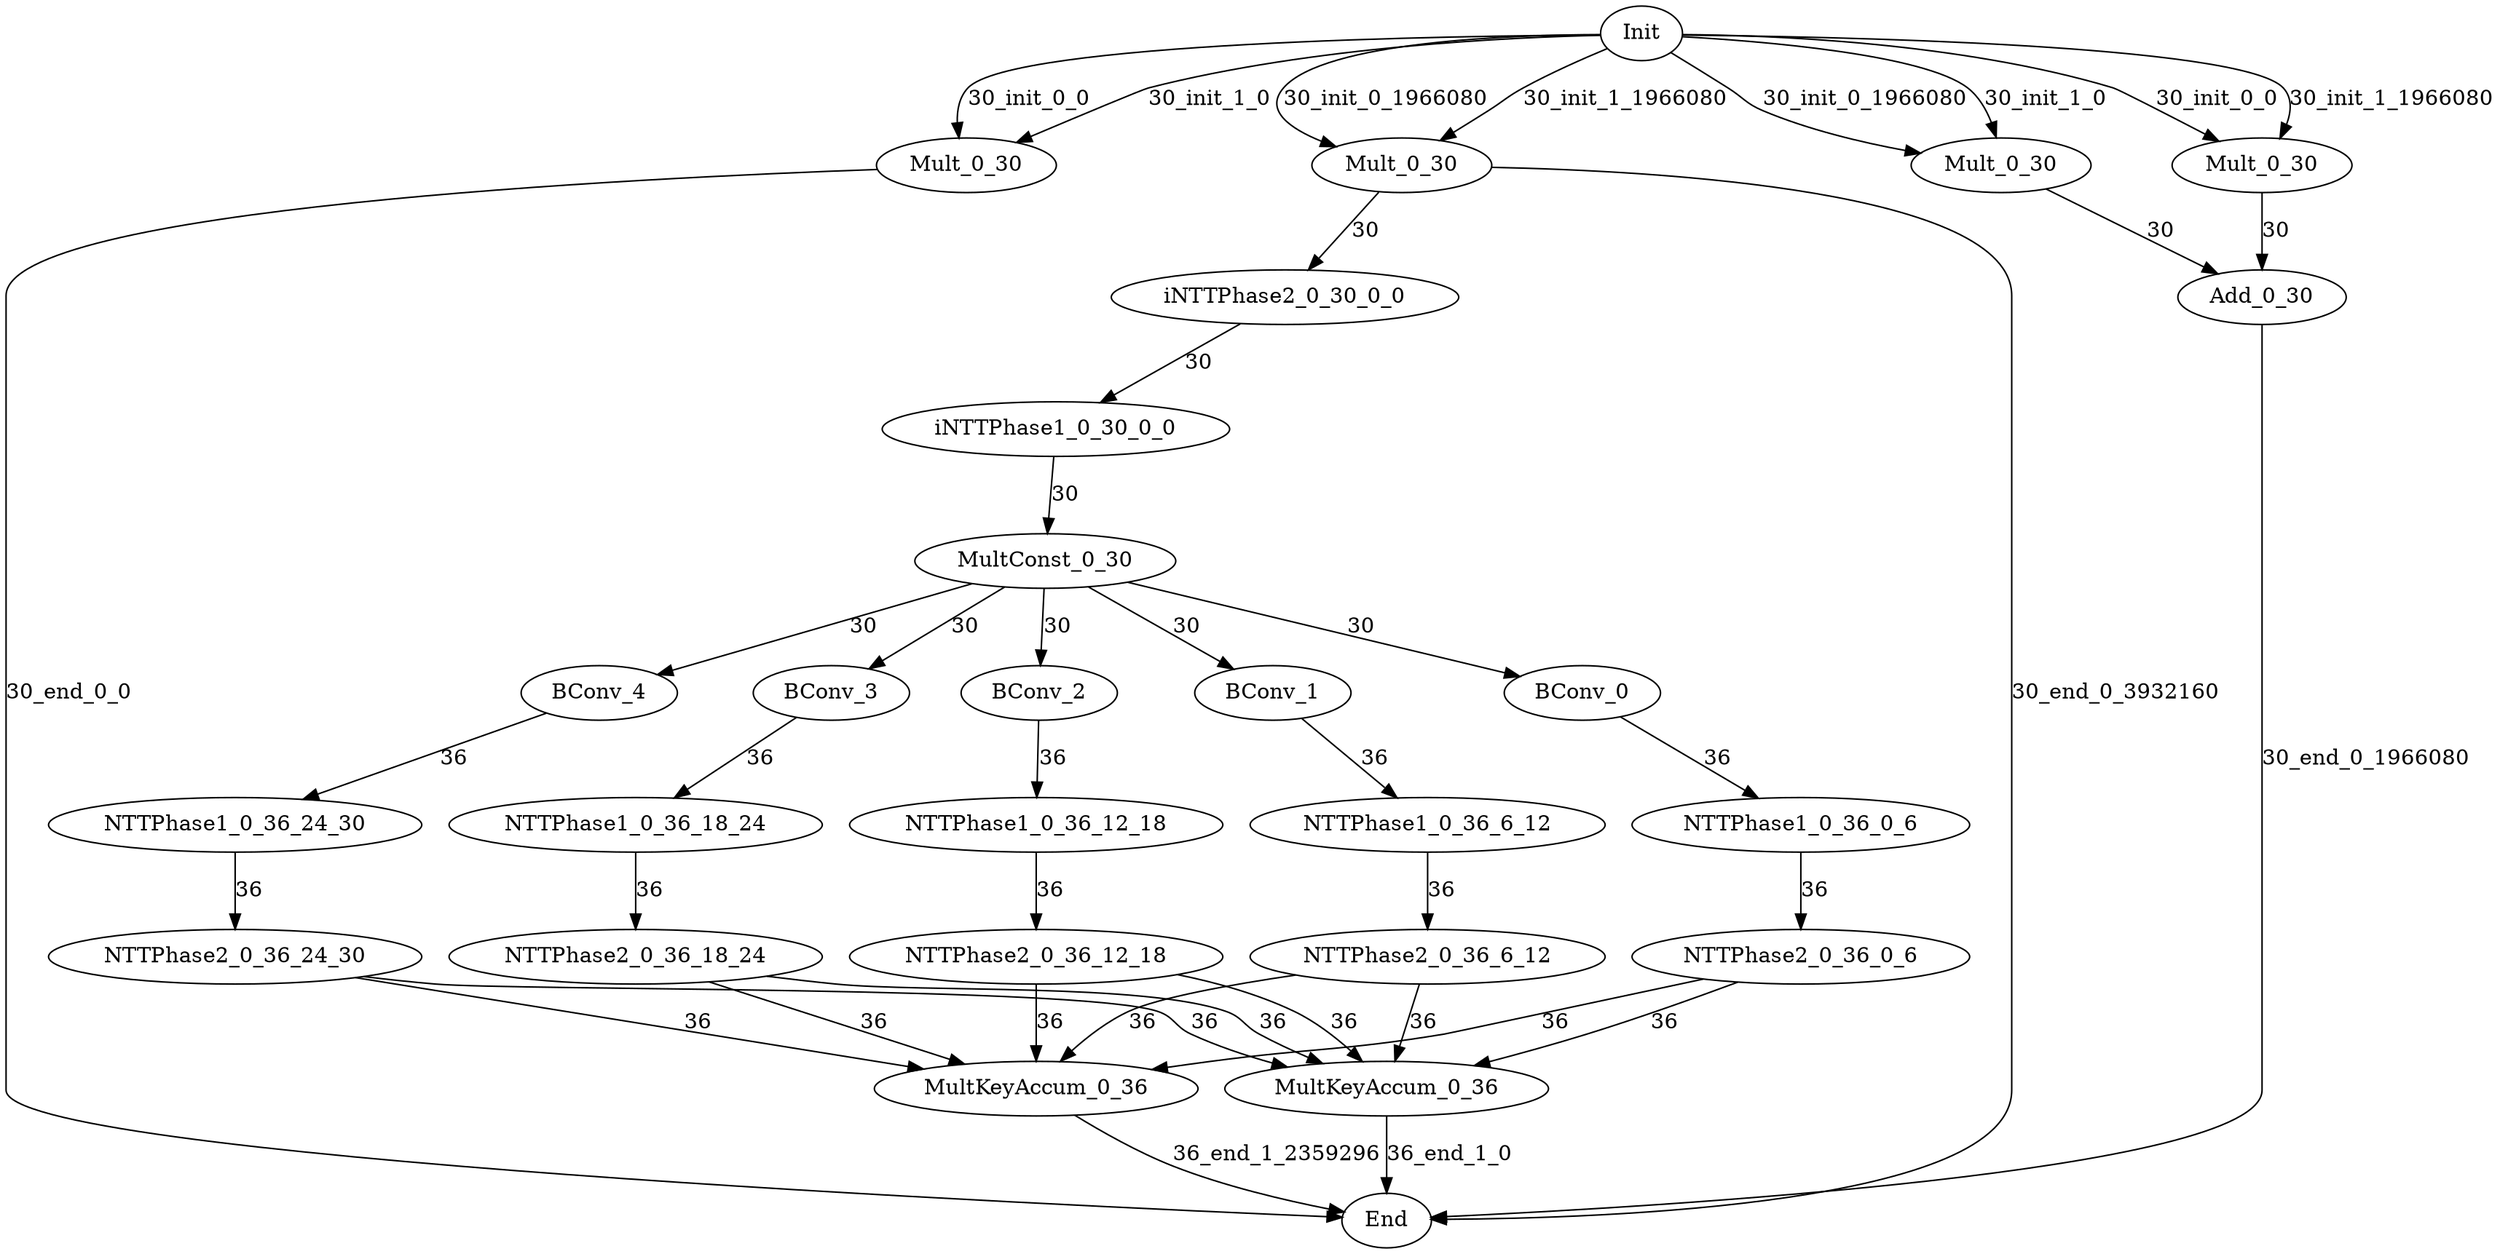 digraph {
	graph [bb="0,0,1688.7,819"];
	node [label="\N"];
	init	[height=0.5,
		label=Init,
		pos="422.72,801",
		width=0.75];
	MultAxAx	[height=0.5,
		label=Mult_0_30,
		pos="108.72,714",
		width=1.6429];
	init -> MultAxAx	[label="30_init_0_0",
		lp="46.221,757.5",
		pos="e,57.132,722.93 395.48,799.8 307.03,798.87 32.091,793.68 5.7207,765 -12.082,745.64 16.032,732.94 47.355,725.18"];
	init -> MultAxAx	[label="30_init_1_0",
		lp="165.22,757.5",
		pos="e,109.66,732.46 395.42,800.44 329.81,800.94 165.63,798.7 124.72,765 117.92,759.4 113.97,750.89 111.69,742.48"];
	MultAxBx	[height=0.5,
		label=Mult_0_30,
		pos="474.72,714",
		width=1.6429];
	init -> MultAxBx	[label="30_init_0_0",
		lp="501.22,757.5",
		pos="e,468.57,732.29 436.9,785.43 442.28,779.42 448.2,772.18 452.72,765 457.27,757.78 461.33,749.45 464.7,741.69"];
	init -> MultAxBx	[label="30_init_1_1966080",
		lp="616.22,757.5",
		pos="e,515.53,727.07 448.91,796.27 481.44,791.04 534.08,780.41 545.72,765 556.17,751.17 542.91,739.68 525.14,731.21"];
	MultBxAx	[height=0.5,
		label=Mult_0_30,
		pos="291.72,714",
		width=1.6429];
	init -> MultBxAx	[label="30_init_0_1966080",
		lp="281.22,757.5",
		pos="e,248.14,726.28 395.54,799.62 344.36,798.26 236.72,792.17 213.72,765 201.23,750.24 217.67,738.32 238.62,729.82"];
	init -> MultBxAx	[label="30_init_1_0",
		lp="408.22,757.5",
		pos="e,317.95,730.22 403.32,788.32 392.64,781.73 379.26,773.19 367.72,765 358.95,758.77 357.54,756.16 348.72,750 341.67,745.08 333.93,\
740.08 326.49,735.45"];
	MultBxBx	[height=0.5,
		label=Mult_0_30,
		pos="889.72,714",
		width=1.6429];
	init -> MultBxBx	[label="30_init_0_1966080",
		lp="805.22,757.5",
		pos="e,842.62,725.02 449.67,797.88 497.84,793.76 601.74,783.45 687.72,765 710.4,760.13 715.29,755.94 737.72,750 768.98,741.72 804.15,\
733.55 832.78,727.19"];
	init -> MultBxBx	[label="30_init_1_1966080",
		lp="950.22,757.5",
		pos="e,888.58,732.13 449.8,799.6 541.92,798.03 839.3,790.96 872.72,765 879.9,759.42 884.07,750.66 886.48,742.02"];
	end	[height=0.5,
		label=End,
		pos="653.72,18",
		width=0.81243];
	MultAxAx -> end	[label="30_end_0_0",
		lp="160.22,366",
		pos="e,624.36,18.968 111.94,695.81 114.86,678.69 118.72,651.63 118.72,628 118.72,628 118.72,628 118.72,104 118.72,39.183 192.45,68.071 \
255.72,54 384.53,25.355 541.68,19.955 613.92,19.071"];
	AddAxBx	[height=0.5,
		label=Add_0_30,
		pos="291.72,627",
		width=1.5346];
	AddAxBx -> end	[label="30_end_0_1966080",
		lp="298.22,322.5",
		pos="e,624.24,18.631 270.73,610.27 252.74,594.82 229.72,569.49 229.72,541 229.72,541 229.72,541 229.72,104 229.72,26.064 508.6,18.634 \
614.01,18.609"];
	MultAxBx -> AddAxBx	[label=30,
		lp="404.22,670.5",
		pos="e,322,642.07 443.68,698.58 412.64,684.16 364.8,661.94 331.1,646.29"];
	MultBxAx -> AddAxBx	[label=30,
		lp="301.22,670.5",
		pos="e,291.72,645.18 291.72,695.8 291.72,684.16 291.72,668.55 291.72,655.24"];
	MultBxBx -> end	[label="30_end_0_3932160",
		lp="1620.2,366",
		pos="e,683.09,18.63 948.47,711.58 1110.5,706.89 1551.7,688.54 1551.7,628 1551.7,628 1551.7,628 1551.7,104 1551.7,16.473 866.83,16.996 \
693.3,18.533"];
	iNTTP2	[height=0.5,
		label=iNTTPhase2_0_30_0_0,
		pos="889.72,627",
		width=3.1775];
	MultBxBx -> iNTTP2	[label=30,
		lp="899.22,670.5",
		pos="e,889.72,645.18 889.72,695.8 889.72,684.16 889.72,668.55 889.72,655.24"];
	AccumAx	[height=0.5,
		label=MultKeyAccum_0_36,
		pos="884.72,105",
		width=2.9608];
	AccumAx -> end	[label="36_end_1_0",
		lp="866.22,61.5",
		pos="e,681.68,23.685 859.23,87.45 841.68,76.663 817.5,62.974 794.72,54 760.97,40.705 720.63,31.301 691.76,25.613"];
	NTTP20	[height=0.5,
		label=NTTPhase2_0_36_0_6,
		pos="368.72,192",
		width=3.0872];
	NTTP20 -> AccumAx	[label=36,
		lp="805.22,148.5",
		pos="e,839.94,121.37 446.4,179.1 460.46,177.2 475.01,175.4 488.72,174 551.85,167.54 713.7,176.61 773.72,156 784.91,152.16 785.26,146.53 \
795.72,141 806.61,135.24 818.67,129.88 830.3,125.16"];
	AccumBx	[height=0.5,
		label=MultKeyAccum_0_36,
		pos="653.72,105",
		width=2.9608];
	NTTP20 -> AccumBx	[label=36,
		lp="537.22,148.5",
		pos="e,603.57,120.96 419.34,175.9 468.18,161.34 542.12,139.28 593.85,123.85"];
	NTTP10	[height=0.5,
		label=NTTPhase1_0_36_0_6,
		pos="368.72,279",
		width=3.0872];
	NTTP10 -> NTTP20	[label=36,
		lp="378.22,235.5",
		pos="e,368.72,210.18 368.72,260.8 368.72,249.16 368.72,233.55 368.72,220.24"];
	BConv0	[height=0.5,
		label=BConv_0,
		pos="547.72,366",
		width=1.4263];
	BConv0 -> NTTP10	[label=36,
		lp="479.22,322.5",
		pos="e,402.76,296.16 518.56,351.15 489.71,337.45 445.2,316.31 412.17,300.63"];
	ScaleForBConv	[height=0.5,
		label=MultConst_0_30,
		pos="887.72,453",
		width=2.3831];
	ScaleForBConv -> BConv0	[label=30,
		lp="747.22,409.5",
		pos="e,588.23,377.13 834.6,438.72 769.89,422.54 661.39,395.42 598,379.57"];
	BConv1	[height=0.5,
		label=BConv_1,
		pos="1266.7,366",
		width=1.4263];
	ScaleForBConv -> BConv1	[label=30,
		lp="1109.2,409.5",
		pos="e,1224.7,376.41 944.05,439.37 1017.2,422.97 1143.8,394.58 1214.7,378.67"];
	BConv2	[height=0.5,
		label=BConv_2,
		pos="1042.7,366",
		width=1.4263];
	ScaleForBConv -> BConv2	[label=30,
		lp="983.22,409.5",
		pos="e,1016.3,381.5 916.87,436.01 942.56,421.93 980.04,401.37 1007.4,386.36"];
	BConv3	[height=0.5,
		label=BConv_3,
		pos="885.72,366",
		width=1.4263];
	ScaleForBConv -> BConv3	[label=30,
		lp="896.22,409.5",
		pos="e,886.12,384.18 887.32,434.8 887.04,423.16 886.67,407.55 886.36,394.24"];
	BConv4	[height=0.5,
		label=BConv_4,
		pos="691.72,366",
		width=1.4263];
	ScaleForBConv -> BConv4	[label=30,
		lp="810.22,409.5",
		pos="e,722.75,380.46 852.23,436.61 818.45,421.96 767.66,399.93 732.29,384.6"];
	iNTTP1	[height=0.5,
		label=iNTTPhase1_0_30_0_0,
		pos="889.72,540",
		width=3.1775];
	iNTTP1 -> ScaleForBConv	[label=30,
		lp="898.22,496.5",
		pos="e,888.12,471.18 889.32,521.8 889.04,510.16 888.67,494.55 888.36,481.24"];
	iNTTP2 -> iNTTP1	[label=30,
		lp="899.22,583.5",
		pos="e,889.72,558.18 889.72,608.8 889.72,597.16 889.72,581.55 889.72,568.24"];
	NTTP21	[height=0.5,
		label=NTTPhase2_0_36_6_12,
		pos="1406.7,192",
		width=3.2497];
	NTTP21 -> AccumAx	[label=36,
		lp="1260.2,148.5",
		pos="e,974.84,114.71 1346.9,176.53 1300.2,165.61 1233.6,150.88 1174.7,141 1112,130.48 1041.1,121.86 985.11,115.81"];
	NTTP21 -> AccumBx	[label=36,
		lp="1161.2,148.5",
		pos="e,728.15,117.93 1321.9,179.52 1260.8,171.21 1183.7,160.66 1151.7,156 1108.6,149.7 1098.1,145.71 1054.7,141 928.1,127.25 895.38,136.32 \
768.72,123 758.86,121.96 748.55,120.7 738.32,119.33"];
	NTTP11	[height=0.5,
		label=NTTPhase1_0_36_6_12,
		pos="1406.7,279",
		width=3.2497];
	NTTP11 -> NTTP21	[label=36,
		lp="1416.2,235.5",
		pos="e,1406.7,210.18 1406.7,260.8 1406.7,249.16 1406.7,233.55 1406.7,220.24"];
	BConv1 -> NTTP11	[label=36,
		lp="1354.2,322.5",
		pos="e,1379.4,296.59 1291.4,350 1313.4,336.67 1345.7,317.02 1370.6,301.93"];
	NTTP22	[height=0.5,
		label=NTTPhase2_0_36_12_18,
		pos="1148.7,192",
		width=3.4122];
	NTTP22 -> AccumAx	[label=36,
		lp="1041.2,148.5",
		pos="e,931.95,121.21 1100.3,175.41 1055.6,161 989.03,139.58 941.73,124.36"];
	NTTP22 -> AccumBx	[label=36,
		lp="764.22,148.5",
		pos="e,686.61,122.17 1062.5,179.15 1047.3,177.27 1031.6,175.46 1016.7,174 900.57,162.54 867.33,186.7 754.72,156 740.34,152.08 738.07,\
147.63 724.72,141 715.3,136.32 705.16,131.31 695.59,126.59"];
	NTTP12	[height=0.5,
		label=NTTPhase1_0_36_12_18,
		pos="1148.7,279",
		width=3.4122];
	NTTP12 -> NTTP22	[label=36,
		lp="1158.2,235.5",
		pos="e,1148.7,210.18 1148.7,260.8 1148.7,249.16 1148.7,233.55 1148.7,220.24"];
	BConv2 -> NTTP12	[label=36,
		lp="1111.2,322.5",
		pos="e,1127.8,296.79 1062.7,349.01 1078.8,336.08 1101.7,317.71 1119.8,303.17"];
	NTTP23	[height=0.5,
		label=NTTPhase2_0_36_18_24,
		pos="884.72,192",
		width=3.4122];
	NTTP23 -> AccumAx	[label=36,
		lp="894.22,148.5",
		pos="e,884.72,123.18 884.72,173.8 884.72,162.16 884.72,146.55 884.72,133.24"];
	NTTP23 -> AccumBx	[label=36,
		lp="715.22,148.5",
		pos="e,666.91,122.99 799.2,178.97 761.62,172.73 722.3,164.62 705.72,156 693.74,149.77 682.63,139.92 673.78,130.6"];
	NTTP13	[height=0.5,
		label=NTTPhase1_0_36_18_24,
		pos="884.72,279",
		width=3.4122];
	NTTP13 -> NTTP23	[label=36,
		lp="894.22,235.5",
		pos="e,884.72,210.18 884.72,260.8 884.72,249.16 884.72,233.55 884.72,220.24"];
	BConv3 -> NTTP13	[label=36,
		lp="894.22,322.5",
		pos="e,884.92,297.18 885.52,347.8 885.38,336.16 885.2,320.55 885.04,307.24"];
	NTTP24	[height=0.5,
		label=NTTPhase2_0_36_24_30,
		pos="620.72,192",
		width=3.4122];
	NTTP24 -> AccumAx	[label=36,
		lp="853.22,148.5",
		pos="e,867.44,122.78 709.32,179.47 752.38,173.04 799.01,164.61 818.72,156 833.6,149.5 848.2,139.01 859.86,129.31"];
	NTTP24 -> AccumBx	[label=36,
		lp="646.22,148.5",
		pos="e,644.75,123.23 625.61,173.66 628.51,163.94 632.45,151.66 636.72,141 637.86,138.14 639.14,135.2 640.46,132.28"];
	NTTP14	[height=0.5,
		label=NTTPhase1_0_36_24_30,
		pos="620.72,279",
		width=3.4122];
	NTTP14 -> NTTP24	[label=36,
		lp="630.22,235.5",
		pos="e,620.72,210.18 620.72,260.8 620.72,249.16 620.72,233.55 620.72,220.24"];
	BConv4 -> NTTP14	[label=36,
		lp="669.22,322.5",
		pos="e,634.85,296.92 678.03,348.61 667.66,336.19 653.22,318.91 641.44,304.8"];
	AccumBx -> end	[label="36_end_1_2359296",
		lp="722.22,61.5",
		pos="e,653.72,36.175 653.72,86.799 653.72,75.163 653.72,59.548 653.72,46.237"];
}
